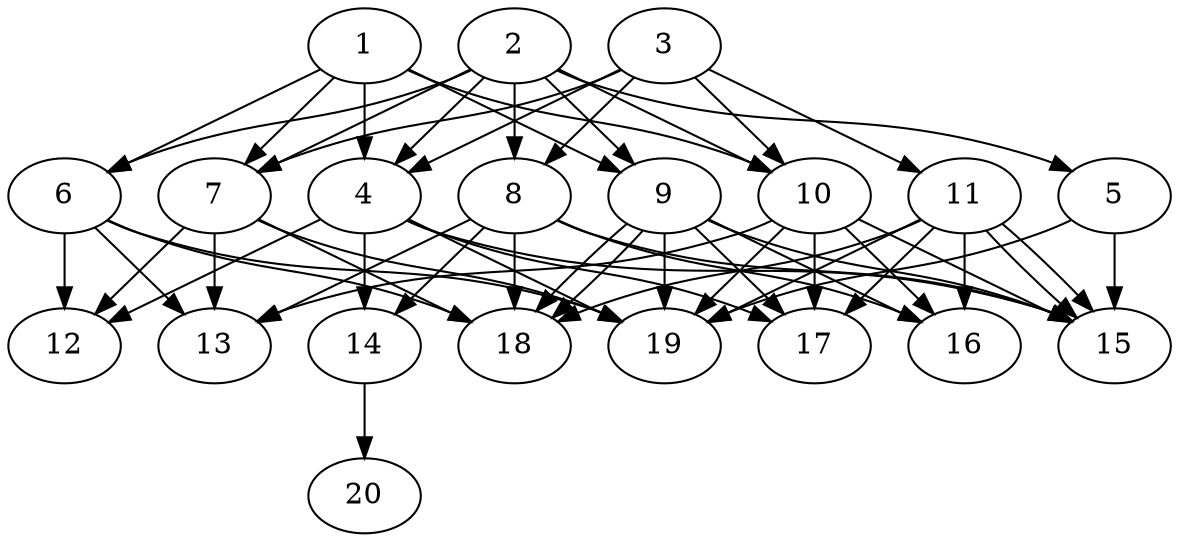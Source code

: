 // DAG automatically generated by daggen at Tue Jul 23 14:33:40 2019
// ./daggen --dot -n 20 --ccr 0.3 --fat 0.6 --regular 0.5 --density 0.8 --mindata 5242880 --maxdata 52428800 
digraph G {
  1 [size="172448427", alpha="0.10", expect_size="51734528"] 
  1 -> 4 [size ="51734528"]
  1 -> 6 [size ="51734528"]
  1 -> 7 [size ="51734528"]
  1 -> 9 [size ="51734528"]
  1 -> 10 [size ="51734528"]
  2 [size="154729813", alpha="0.07", expect_size="46418944"] 
  2 -> 4 [size ="46418944"]
  2 -> 5 [size ="46418944"]
  2 -> 6 [size ="46418944"]
  2 -> 7 [size ="46418944"]
  2 -> 8 [size ="46418944"]
  2 -> 9 [size ="46418944"]
  2 -> 10 [size ="46418944"]
  3 [size="58074453", alpha="0.17", expect_size="17422336"] 
  3 -> 4 [size ="17422336"]
  3 -> 7 [size ="17422336"]
  3 -> 8 [size ="17422336"]
  3 -> 10 [size ="17422336"]
  3 -> 11 [size ="17422336"]
  4 [size="78933333", alpha="0.20", expect_size="23680000"] 
  4 -> 12 [size ="23680000"]
  4 -> 14 [size ="23680000"]
  4 -> 15 [size ="23680000"]
  4 -> 17 [size ="23680000"]
  4 -> 19 [size ="23680000"]
  5 [size="47766187", alpha="0.16", expect_size="14329856"] 
  5 -> 15 [size ="14329856"]
  5 -> 19 [size ="14329856"]
  6 [size="36686507", alpha="0.01", expect_size="11005952"] 
  6 -> 12 [size ="11005952"]
  6 -> 13 [size ="11005952"]
  6 -> 18 [size ="11005952"]
  6 -> 19 [size ="11005952"]
  7 [size="83804160", alpha="0.14", expect_size="25141248"] 
  7 -> 12 [size ="25141248"]
  7 -> 13 [size ="25141248"]
  7 -> 18 [size ="25141248"]
  7 -> 19 [size ="25141248"]
  8 [size="20196693", alpha="0.15", expect_size="6059008"] 
  8 -> 13 [size ="6059008"]
  8 -> 14 [size ="6059008"]
  8 -> 15 [size ="6059008"]
  8 -> 16 [size ="6059008"]
  8 -> 18 [size ="6059008"]
  9 [size="86333440", alpha="0.12", expect_size="25900032"] 
  9 -> 15 [size ="25900032"]
  9 -> 16 [size ="25900032"]
  9 -> 17 [size ="25900032"]
  9 -> 18 [size ="25900032"]
  9 -> 18 [size ="25900032"]
  9 -> 19 [size ="25900032"]
  10 [size="110933333", alpha="0.11", expect_size="33280000"] 
  10 -> 13 [size ="33280000"]
  10 -> 15 [size ="33280000"]
  10 -> 16 [size ="33280000"]
  10 -> 17 [size ="33280000"]
  10 -> 19 [size ="33280000"]
  11 [size="51452587", alpha="0.07", expect_size="15435776"] 
  11 -> 15 [size ="15435776"]
  11 -> 15 [size ="15435776"]
  11 -> 16 [size ="15435776"]
  11 -> 17 [size ="15435776"]
  11 -> 18 [size ="15435776"]
  11 -> 19 [size ="15435776"]
  12 [size="126460587", alpha="0.08", expect_size="37938176"] 
  13 [size="27719680", alpha="0.03", expect_size="8315904"] 
  14 [size="159563093", alpha="0.18", expect_size="47868928"] 
  14 -> 20 [size ="47868928"]
  15 [size="156528640", alpha="0.04", expect_size="46958592"] 
  16 [size="122866347", alpha="0.14", expect_size="36859904"] 
  17 [size="131112960", alpha="0.13", expect_size="39333888"] 
  18 [size="86319787", alpha="0.02", expect_size="25895936"] 
  19 [size="48776533", alpha="0.15", expect_size="14632960"] 
  20 [size="141465600", alpha="0.05", expect_size="42439680"] 
}
